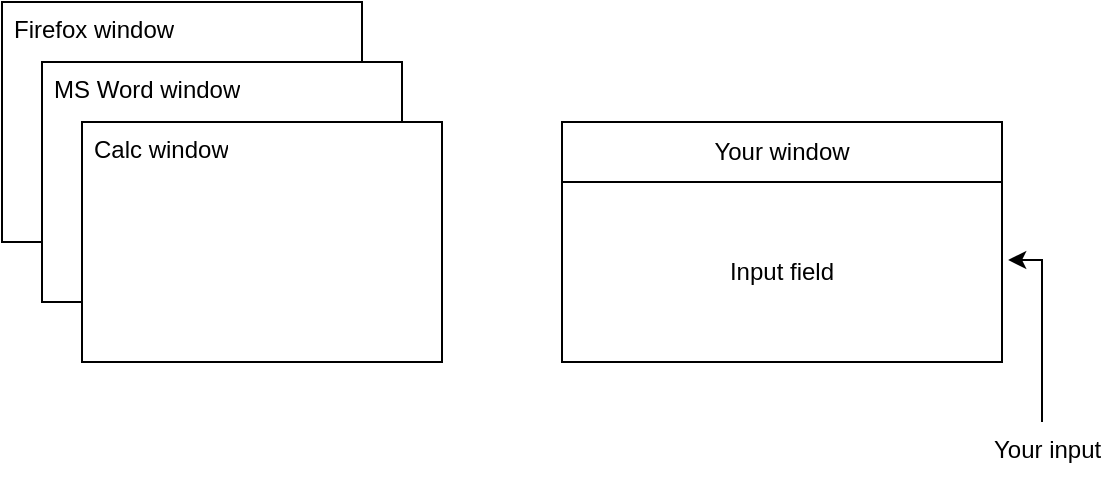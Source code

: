 <mxfile version="24.8.9">
  <diagram name="Страница — 1" id="sNv61vDkOw97QL3lfxI9">
    <mxGraphModel dx="1434" dy="746" grid="1" gridSize="10" guides="1" tooltips="1" connect="1" arrows="1" fold="1" page="1" pageScale="1" pageWidth="827" pageHeight="1169" math="0" shadow="0">
      <root>
        <mxCell id="0" />
        <mxCell id="1" parent="0" />
        <mxCell id="2uphr0wjDu7WBqX3Uwe7-1" value="" style="verticalLabelPosition=bottom;verticalAlign=top;html=1;shape=mxgraph.basic.rect;fillColor2=none;strokeWidth=1;size=20;indent=5;" vertex="1" parent="1">
          <mxGeometry x="60" y="290" width="180" height="120" as="geometry" />
        </mxCell>
        <mxCell id="2uphr0wjDu7WBqX3Uwe7-7" value="Firefox window" style="text;strokeColor=none;fillColor=none;spacingLeft=4;spacingRight=4;overflow=hidden;rotatable=0;points=[[0,0.5],[1,0.5]];portConstraint=eastwest;fontSize=12;whiteSpace=wrap;html=1;" vertex="1" parent="1">
          <mxGeometry x="60" y="290" width="100" height="20" as="geometry" />
        </mxCell>
        <mxCell id="2uphr0wjDu7WBqX3Uwe7-11" value="" style="verticalLabelPosition=bottom;verticalAlign=top;html=1;shape=mxgraph.basic.rect;fillColor2=none;strokeWidth=1;size=20;indent=5;" vertex="1" parent="1">
          <mxGeometry x="80" y="320" width="180" height="120" as="geometry" />
        </mxCell>
        <mxCell id="2uphr0wjDu7WBqX3Uwe7-10" value="" style="verticalLabelPosition=bottom;verticalAlign=top;html=1;shape=mxgraph.basic.rect;fillColor2=none;strokeWidth=1;size=20;indent=5;" vertex="1" parent="1">
          <mxGeometry x="100" y="350" width="180" height="120" as="geometry" />
        </mxCell>
        <mxCell id="2uphr0wjDu7WBqX3Uwe7-8" value="MS Word window" style="text;strokeColor=none;fillColor=none;spacingLeft=4;spacingRight=4;overflow=hidden;rotatable=0;points=[[0,0.5],[1,0.5]];portConstraint=eastwest;fontSize=12;whiteSpace=wrap;html=1;" vertex="1" parent="1">
          <mxGeometry x="80" y="320" width="110" height="20" as="geometry" />
        </mxCell>
        <mxCell id="2uphr0wjDu7WBqX3Uwe7-9" value="Calc window" style="text;strokeColor=none;fillColor=none;spacingLeft=4;spacingRight=4;overflow=hidden;rotatable=0;points=[[0,0.5],[1,0.5]];portConstraint=eastwest;fontSize=12;whiteSpace=wrap;html=1;" vertex="1" parent="1">
          <mxGeometry x="100" y="350" width="100" height="20" as="geometry" />
        </mxCell>
        <mxCell id="2uphr0wjDu7WBqX3Uwe7-17" value="" style="edgeStyle=orthogonalEdgeStyle;rounded=0;orthogonalLoop=1;jettySize=auto;html=1;entryX=1.014;entryY=0.3;entryDx=0;entryDy=0;entryPerimeter=0;" edge="1" parent="1" source="2uphr0wjDu7WBqX3Uwe7-16" target="2uphr0wjDu7WBqX3Uwe7-21">
          <mxGeometry relative="1" as="geometry">
            <mxPoint x="430" y="570" as="sourcePoint" />
            <mxPoint x="440" y="470" as="targetPoint" />
            <Array as="points">
              <mxPoint x="580" y="419" />
            </Array>
          </mxGeometry>
        </mxCell>
        <mxCell id="2uphr0wjDu7WBqX3Uwe7-16" value="Your input" style="text;strokeColor=none;fillColor=none;spacingLeft=4;spacingRight=4;overflow=hidden;rotatable=0;points=[[0,0.5],[1,0.5]];portConstraint=eastwest;fontSize=12;whiteSpace=wrap;html=1;" vertex="1" parent="1">
          <mxGeometry x="550" y="500" width="66" height="30" as="geometry" />
        </mxCell>
        <mxCell id="2uphr0wjDu7WBqX3Uwe7-19" value="Your window" style="swimlane;fontStyle=0;childLayout=stackLayout;horizontal=1;startSize=30;horizontalStack=0;resizeParent=1;resizeParentMax=0;resizeLast=0;collapsible=1;marginBottom=0;whiteSpace=wrap;html=1;" vertex="1" parent="1">
          <mxGeometry x="340" y="350" width="220" height="120" as="geometry" />
        </mxCell>
        <mxCell id="2uphr0wjDu7WBqX3Uwe7-20" value="&amp;nbsp;" style="text;strokeColor=none;fillColor=none;align=left;verticalAlign=middle;spacingLeft=4;spacingRight=4;overflow=hidden;points=[[0,0.5],[1,0.5]];portConstraint=eastwest;rotatable=0;whiteSpace=wrap;html=1;" vertex="1" parent="2uphr0wjDu7WBqX3Uwe7-19">
          <mxGeometry y="30" width="220" height="30" as="geometry" />
        </mxCell>
        <mxCell id="2uphr0wjDu7WBqX3Uwe7-21" value="Input field" style="text;strokeColor=none;fillColor=none;align=center;verticalAlign=middle;spacingLeft=4;spacingRight=4;overflow=hidden;points=[[0,0.5],[1,0.5]];portConstraint=eastwest;rotatable=0;whiteSpace=wrap;html=1;" vertex="1" parent="2uphr0wjDu7WBqX3Uwe7-19">
          <mxGeometry y="60" width="220" height="30" as="geometry" />
        </mxCell>
        <mxCell id="2uphr0wjDu7WBqX3Uwe7-22" value="&amp;nbsp;" style="text;strokeColor=none;fillColor=none;align=left;verticalAlign=middle;spacingLeft=4;spacingRight=4;overflow=hidden;points=[[0,0.5],[1,0.5]];portConstraint=eastwest;rotatable=0;whiteSpace=wrap;html=1;" vertex="1" parent="2uphr0wjDu7WBqX3Uwe7-19">
          <mxGeometry y="90" width="220" height="30" as="geometry" />
        </mxCell>
      </root>
    </mxGraphModel>
  </diagram>
</mxfile>
